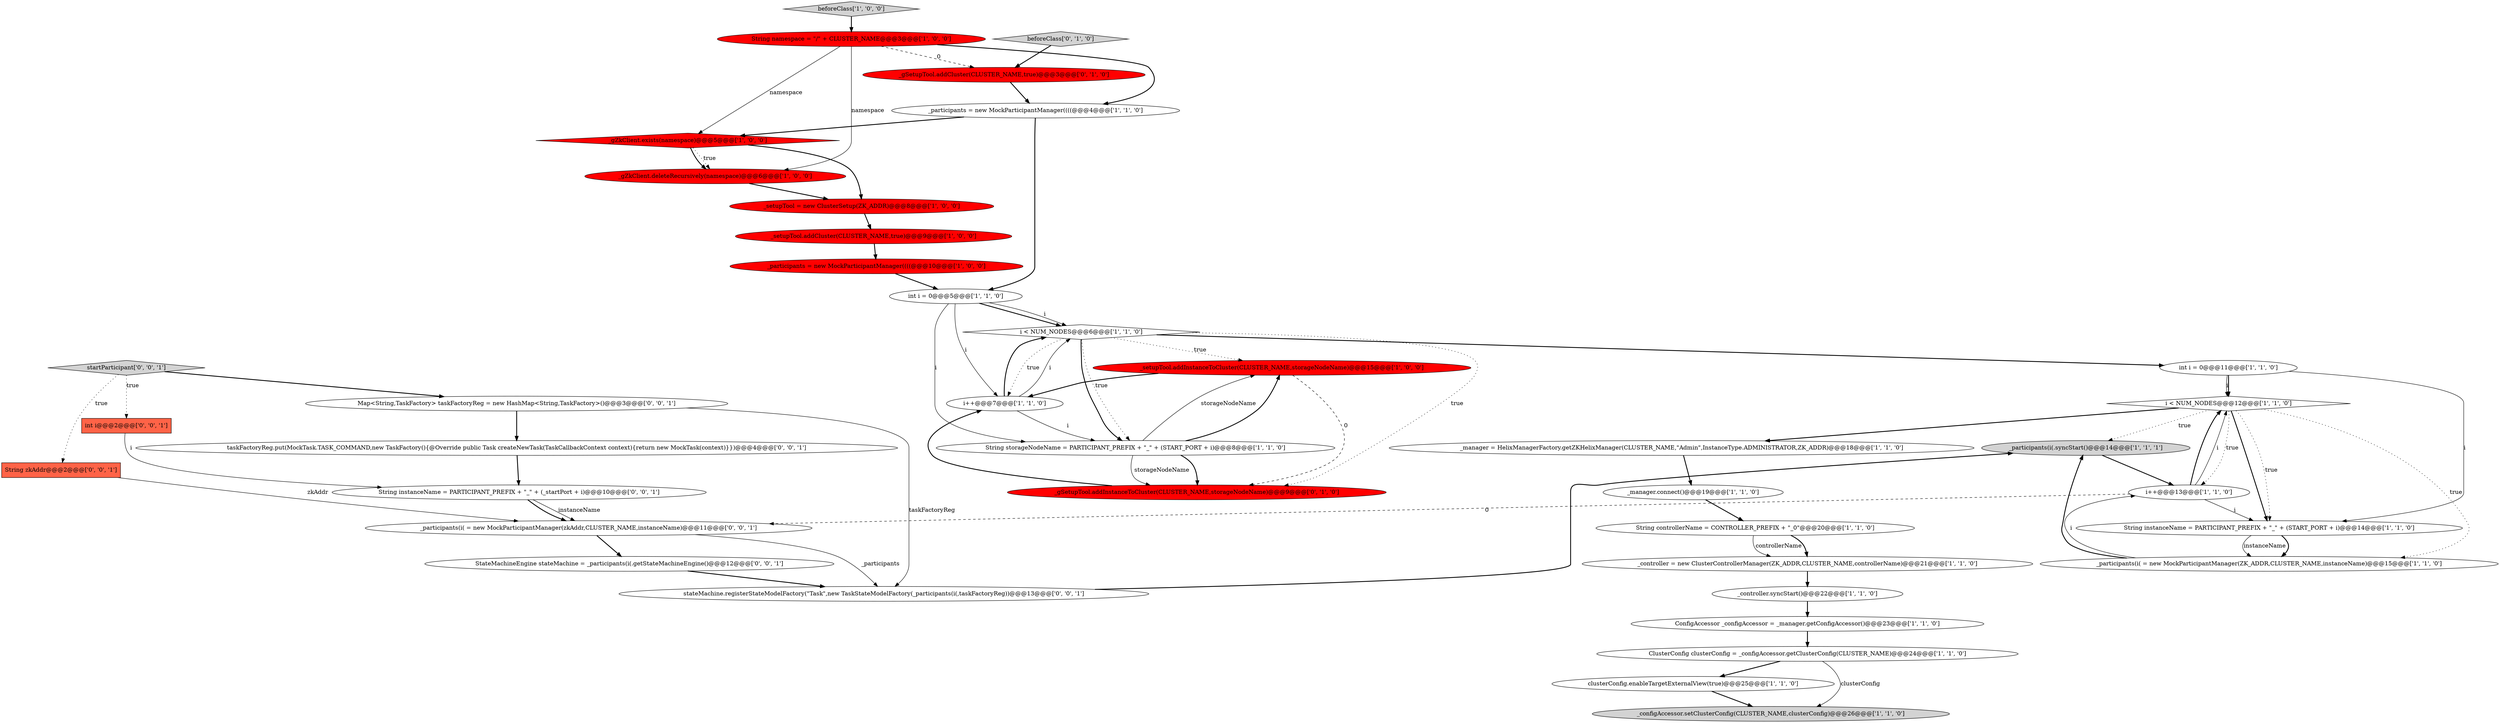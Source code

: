 digraph {
20 [style = filled, label = "_manager = HelixManagerFactory.getZKHelixManager(CLUSTER_NAME,\"Admin\",InstanceType.ADMINISTRATOR,ZK_ADDR)@@@18@@@['1', '1', '0']", fillcolor = white, shape = ellipse image = "AAA0AAABBB1BBB"];
1 [style = filled, label = "_controller = new ClusterControllerManager(ZK_ADDR,CLUSTER_NAME,controllerName)@@@21@@@['1', '1', '0']", fillcolor = white, shape = ellipse image = "AAA0AAABBB1BBB"];
33 [style = filled, label = "stateMachine.registerStateModelFactory(\"Task\",new TaskStateModelFactory(_participants(i(,taskFactoryReg))@@@13@@@['0', '0', '1']", fillcolor = white, shape = ellipse image = "AAA0AAABBB3BBB"];
14 [style = filled, label = "int i = 0@@@11@@@['1', '1', '0']", fillcolor = white, shape = ellipse image = "AAA0AAABBB1BBB"];
2 [style = filled, label = "_controller.syncStart()@@@22@@@['1', '1', '0']", fillcolor = white, shape = ellipse image = "AAA0AAABBB1BBB"];
6 [style = filled, label = "_participants(i(.syncStart()@@@14@@@['1', '1', '1']", fillcolor = lightgray, shape = ellipse image = "AAA0AAABBB1BBB"];
15 [style = filled, label = "_participants(i( = new MockParticipantManager(ZK_ADDR,CLUSTER_NAME,instanceName)@@@15@@@['1', '1', '0']", fillcolor = white, shape = ellipse image = "AAA0AAABBB1BBB"];
12 [style = filled, label = "ClusterConfig clusterConfig = _configAccessor.getClusterConfig(CLUSTER_NAME)@@@24@@@['1', '1', '0']", fillcolor = white, shape = ellipse image = "AAA0AAABBB1BBB"];
16 [style = filled, label = "_setupTool.addCluster(CLUSTER_NAME,true)@@@9@@@['1', '0', '0']", fillcolor = red, shape = ellipse image = "AAA1AAABBB1BBB"];
26 [style = filled, label = "_gZkClient.exists(namespace)@@@5@@@['1', '0', '0']", fillcolor = red, shape = diamond image = "AAA1AAABBB1BBB"];
3 [style = filled, label = "beforeClass['1', '0', '0']", fillcolor = lightgray, shape = diamond image = "AAA0AAABBB1BBB"];
28 [style = filled, label = "beforeClass['0', '1', '0']", fillcolor = lightgray, shape = diamond image = "AAA0AAABBB2BBB"];
36 [style = filled, label = "taskFactoryReg.put(MockTask.TASK_COMMAND,new TaskFactory(){@Override public Task createNewTask(TaskCallbackContext context){return new MockTask(context)}})@@@4@@@['0', '0', '1']", fillcolor = white, shape = ellipse image = "AAA0AAABBB3BBB"];
38 [style = filled, label = "Map<String,TaskFactory> taskFactoryReg = new HashMap<String,TaskFactory>()@@@3@@@['0', '0', '1']", fillcolor = white, shape = ellipse image = "AAA0AAABBB3BBB"];
24 [style = filled, label = "_setupTool.addInstanceToCluster(CLUSTER_NAME,storageNodeName)@@@15@@@['1', '0', '0']", fillcolor = red, shape = ellipse image = "AAA1AAABBB1BBB"];
0 [style = filled, label = "i < NUM_NODES@@@6@@@['1', '1', '0']", fillcolor = white, shape = diamond image = "AAA0AAABBB1BBB"];
7 [style = filled, label = "i++@@@7@@@['1', '1', '0']", fillcolor = white, shape = ellipse image = "AAA0AAABBB1BBB"];
34 [style = filled, label = "int i@@@2@@@['0', '0', '1']", fillcolor = tomato, shape = box image = "AAA0AAABBB3BBB"];
8 [style = filled, label = "clusterConfig.enableTargetExternalView(true)@@@25@@@['1', '1', '0']", fillcolor = white, shape = ellipse image = "AAA0AAABBB1BBB"];
32 [style = filled, label = "StateMachineEngine stateMachine = _participants(i(.getStateMachineEngine()@@@12@@@['0', '0', '1']", fillcolor = white, shape = ellipse image = "AAA0AAABBB3BBB"];
30 [style = filled, label = "_gSetupTool.addInstanceToCluster(CLUSTER_NAME,storageNodeName)@@@9@@@['0', '1', '0']", fillcolor = red, shape = ellipse image = "AAA1AAABBB2BBB"];
18 [style = filled, label = "i < NUM_NODES@@@12@@@['1', '1', '0']", fillcolor = white, shape = diamond image = "AAA0AAABBB1BBB"];
21 [style = filled, label = "_configAccessor.setClusterConfig(CLUSTER_NAME,clusterConfig)@@@26@@@['1', '1', '0']", fillcolor = lightgray, shape = ellipse image = "AAA0AAABBB1BBB"];
5 [style = filled, label = "String instanceName = PARTICIPANT_PREFIX + \"_\" + (START_PORT + i)@@@14@@@['1', '1', '0']", fillcolor = white, shape = ellipse image = "AAA0AAABBB1BBB"];
23 [style = filled, label = "_gZkClient.deleteRecursively(namespace)@@@6@@@['1', '0', '0']", fillcolor = red, shape = ellipse image = "AAA1AAABBB1BBB"];
25 [style = filled, label = "int i = 0@@@5@@@['1', '1', '0']", fillcolor = white, shape = ellipse image = "AAA0AAABBB1BBB"];
10 [style = filled, label = "_participants = new MockParticipantManager((((@@@4@@@['1', '1', '0']", fillcolor = white, shape = ellipse image = "AAA0AAABBB1BBB"];
37 [style = filled, label = "String zkAddr@@@2@@@['0', '0', '1']", fillcolor = tomato, shape = box image = "AAA0AAABBB3BBB"];
11 [style = filled, label = "_participants = new MockParticipantManager((((@@@10@@@['1', '0', '0']", fillcolor = red, shape = ellipse image = "AAA1AAABBB1BBB"];
4 [style = filled, label = "_manager.connect()@@@19@@@['1', '1', '0']", fillcolor = white, shape = ellipse image = "AAA0AAABBB1BBB"];
31 [style = filled, label = "String instanceName = PARTICIPANT_PREFIX + \"_\" + (_startPort + i)@@@10@@@['0', '0', '1']", fillcolor = white, shape = ellipse image = "AAA0AAABBB3BBB"];
17 [style = filled, label = "ConfigAccessor _configAccessor = _manager.getConfigAccessor()@@@23@@@['1', '1', '0']", fillcolor = white, shape = ellipse image = "AAA0AAABBB1BBB"];
19 [style = filled, label = "_setupTool = new ClusterSetup(ZK_ADDR)@@@8@@@['1', '0', '0']", fillcolor = red, shape = ellipse image = "AAA1AAABBB1BBB"];
35 [style = filled, label = "_participants(i( = new MockParticipantManager(zkAddr,CLUSTER_NAME,instanceName)@@@11@@@['0', '0', '1']", fillcolor = white, shape = ellipse image = "AAA0AAABBB3BBB"];
27 [style = filled, label = "i++@@@13@@@['1', '1', '0']", fillcolor = white, shape = ellipse image = "AAA0AAABBB1BBB"];
13 [style = filled, label = "String namespace = \"/\" + CLUSTER_NAME@@@3@@@['1', '0', '0']", fillcolor = red, shape = ellipse image = "AAA1AAABBB1BBB"];
22 [style = filled, label = "String storageNodeName = PARTICIPANT_PREFIX + \"_\" + (START_PORT + i)@@@8@@@['1', '1', '0']", fillcolor = white, shape = ellipse image = "AAA0AAABBB1BBB"];
9 [style = filled, label = "String controllerName = CONTROLLER_PREFIX + \"_0\"@@@20@@@['1', '1', '0']", fillcolor = white, shape = ellipse image = "AAA0AAABBB1BBB"];
39 [style = filled, label = "startParticipant['0', '0', '1']", fillcolor = lightgray, shape = diamond image = "AAA0AAABBB3BBB"];
29 [style = filled, label = "_gSetupTool.addCluster(CLUSTER_NAME,true)@@@3@@@['0', '1', '0']", fillcolor = red, shape = ellipse image = "AAA1AAABBB2BBB"];
25->0 [style = bold, label=""];
2->17 [style = bold, label=""];
13->10 [style = bold, label=""];
4->9 [style = bold, label=""];
27->18 [style = bold, label=""];
28->29 [style = bold, label=""];
14->5 [style = solid, label="i"];
38->33 [style = solid, label="taskFactoryReg"];
35->33 [style = solid, label="_participants"];
16->11 [style = bold, label=""];
7->22 [style = solid, label="i"];
25->0 [style = solid, label="i"];
13->23 [style = solid, label="namespace"];
13->29 [style = dashed, label="0"];
33->6 [style = bold, label=""];
36->31 [style = bold, label=""];
12->21 [style = solid, label="clusterConfig"];
27->18 [style = solid, label="i"];
18->15 [style = dotted, label="true"];
5->15 [style = bold, label=""];
35->32 [style = bold, label=""];
38->36 [style = bold, label=""];
7->0 [style = solid, label="i"];
10->26 [style = bold, label=""];
7->0 [style = bold, label=""];
15->6 [style = bold, label=""];
14->18 [style = solid, label="i"];
26->23 [style = dotted, label="true"];
39->34 [style = dotted, label="true"];
24->30 [style = dashed, label="0"];
26->19 [style = bold, label=""];
0->30 [style = dotted, label="true"];
22->24 [style = solid, label="storageNodeName"];
22->30 [style = bold, label=""];
32->33 [style = bold, label=""];
20->4 [style = bold, label=""];
19->16 [style = bold, label=""];
0->22 [style = dotted, label="true"];
18->6 [style = dotted, label="true"];
31->35 [style = solid, label="instanceName"];
6->27 [style = bold, label=""];
18->20 [style = bold, label=""];
39->37 [style = dotted, label="true"];
0->14 [style = bold, label=""];
17->12 [style = bold, label=""];
27->5 [style = solid, label="i"];
9->1 [style = solid, label="controllerName"];
27->35 [style = dashed, label="0"];
31->35 [style = bold, label=""];
10->25 [style = bold, label=""];
15->27 [style = solid, label="i"];
12->8 [style = bold, label=""];
30->7 [style = bold, label=""];
18->5 [style = bold, label=""];
0->22 [style = bold, label=""];
23->19 [style = bold, label=""];
26->23 [style = bold, label=""];
22->30 [style = solid, label="storageNodeName"];
0->24 [style = dotted, label="true"];
37->35 [style = solid, label="zkAddr"];
39->38 [style = bold, label=""];
3->13 [style = bold, label=""];
8->21 [style = bold, label=""];
5->15 [style = solid, label="instanceName"];
29->10 [style = bold, label=""];
14->18 [style = bold, label=""];
1->2 [style = bold, label=""];
18->5 [style = dotted, label="true"];
22->24 [style = bold, label=""];
13->26 [style = solid, label="namespace"];
9->1 [style = bold, label=""];
25->7 [style = solid, label="i"];
24->7 [style = bold, label=""];
25->22 [style = solid, label="i"];
18->27 [style = dotted, label="true"];
34->31 [style = solid, label="i"];
11->25 [style = bold, label=""];
0->7 [style = dotted, label="true"];
}
